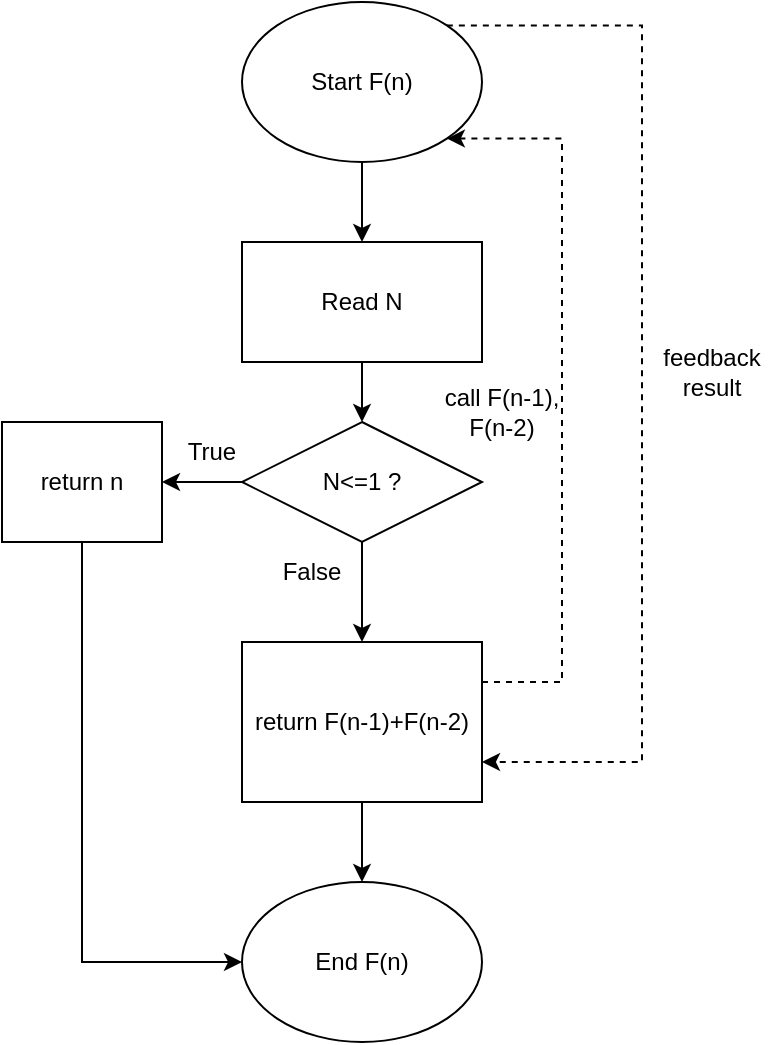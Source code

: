 <mxfile version="28.1.0" pages="2">
  <diagram name="recursion" id="O-sZBEDEmAkVfUN_vd6D">
    <mxGraphModel dx="951" dy="444" grid="1" gridSize="10" guides="1" tooltips="1" connect="1" arrows="1" fold="1" page="1" pageScale="1" pageWidth="850" pageHeight="1100" math="0" shadow="0">
      <root>
        <mxCell id="0" />
        <mxCell id="1" parent="0" />
        <mxCell id="isNekOpWwfA3UuepOM5H-3" style="edgeStyle=orthogonalEdgeStyle;rounded=0;orthogonalLoop=1;jettySize=auto;html=1;entryX=0.5;entryY=0;entryDx=0;entryDy=0;" parent="1" source="isNekOpWwfA3UuepOM5H-1" target="isNekOpWwfA3UuepOM5H-2" edge="1">
          <mxGeometry relative="1" as="geometry" />
        </mxCell>
        <mxCell id="isNekOpWwfA3UuepOM5H-16" style="edgeStyle=orthogonalEdgeStyle;dashed=1;rounded=0;orthogonalLoop=1;jettySize=auto;html=1;exitX=1;exitY=0;exitDx=0;exitDy=0;entryX=1;entryY=0.75;entryDx=0;entryDy=0;" parent="1" source="isNekOpWwfA3UuepOM5H-1" target="isNekOpWwfA3UuepOM5H-9" edge="1">
          <mxGeometry relative="1" as="geometry">
            <Array as="points">
              <mxPoint x="520" y="132" />
              <mxPoint x="520" y="500" />
            </Array>
          </mxGeometry>
        </mxCell>
        <mxCell id="isNekOpWwfA3UuepOM5H-1" value="Start F(n)" style="ellipse;whiteSpace=wrap;html=1;" parent="1" vertex="1">
          <mxGeometry x="320" y="120" width="120" height="80" as="geometry" />
        </mxCell>
        <mxCell id="isNekOpWwfA3UuepOM5H-6" value="" style="edgeStyle=orthogonalEdgeStyle;rounded=0;orthogonalLoop=1;jettySize=auto;html=1;" parent="1" source="isNekOpWwfA3UuepOM5H-2" target="isNekOpWwfA3UuepOM5H-4" edge="1">
          <mxGeometry relative="1" as="geometry" />
        </mxCell>
        <mxCell id="isNekOpWwfA3UuepOM5H-2" value="Read N" style="rounded=0;whiteSpace=wrap;html=1;" parent="1" vertex="1">
          <mxGeometry x="320" y="240" width="120" height="60" as="geometry" />
        </mxCell>
        <mxCell id="isNekOpWwfA3UuepOM5H-10" value="" style="edgeStyle=orthogonalEdgeStyle;rounded=0;orthogonalLoop=1;jettySize=auto;html=1;" parent="1" source="isNekOpWwfA3UuepOM5H-4" target="isNekOpWwfA3UuepOM5H-7" edge="1">
          <mxGeometry relative="1" as="geometry" />
        </mxCell>
        <mxCell id="isNekOpWwfA3UuepOM5H-13" value="" style="edgeStyle=orthogonalEdgeStyle;rounded=0;orthogonalLoop=1;jettySize=auto;html=1;" parent="1" source="isNekOpWwfA3UuepOM5H-4" target="isNekOpWwfA3UuepOM5H-9" edge="1">
          <mxGeometry relative="1" as="geometry" />
        </mxCell>
        <mxCell id="isNekOpWwfA3UuepOM5H-4" value="N&amp;lt;=1 ?" style="rhombus;whiteSpace=wrap;html=1;" parent="1" vertex="1">
          <mxGeometry x="320" y="330" width="120" height="60" as="geometry" />
        </mxCell>
        <mxCell id="isNekOpWwfA3UuepOM5H-21" style="edgeStyle=orthogonalEdgeStyle;rounded=0;orthogonalLoop=1;jettySize=auto;html=1;entryX=0;entryY=0.5;entryDx=0;entryDy=0;" parent="1" source="isNekOpWwfA3UuepOM5H-7" target="isNekOpWwfA3UuepOM5H-19" edge="1">
          <mxGeometry relative="1" as="geometry">
            <Array as="points">
              <mxPoint x="240" y="600" />
            </Array>
          </mxGeometry>
        </mxCell>
        <mxCell id="isNekOpWwfA3UuepOM5H-7" value="return n" style="rounded=0;whiteSpace=wrap;html=1;" parent="1" vertex="1">
          <mxGeometry x="200" y="330" width="80" height="60" as="geometry" />
        </mxCell>
        <mxCell id="isNekOpWwfA3UuepOM5H-14" style="edgeStyle=orthogonalEdgeStyle;dashed=1;rounded=0;orthogonalLoop=1;jettySize=auto;html=1;exitX=1;exitY=0.25;exitDx=0;exitDy=0;entryX=1;entryY=1;entryDx=0;entryDy=0;" parent="1" source="isNekOpWwfA3UuepOM5H-9" target="isNekOpWwfA3UuepOM5H-1" edge="1">
          <mxGeometry relative="1" as="geometry">
            <Array as="points">
              <mxPoint x="480" y="460" />
              <mxPoint x="480" y="188" />
            </Array>
          </mxGeometry>
        </mxCell>
        <mxCell id="isNekOpWwfA3UuepOM5H-20" value="" style="edgeStyle=orthogonalEdgeStyle;rounded=0;orthogonalLoop=1;jettySize=auto;html=1;" parent="1" source="isNekOpWwfA3UuepOM5H-9" target="isNekOpWwfA3UuepOM5H-19" edge="1">
          <mxGeometry relative="1" as="geometry" />
        </mxCell>
        <mxCell id="isNekOpWwfA3UuepOM5H-9" value="return F(n-1)+F(n-2)" style="rounded=0;whiteSpace=wrap;html=1;" parent="1" vertex="1">
          <mxGeometry x="320" y="440" width="120" height="80" as="geometry" />
        </mxCell>
        <mxCell id="isNekOpWwfA3UuepOM5H-17" value="feedback result" style="text;strokeColor=none;align=center;fillColor=none;html=1;verticalAlign=middle;whiteSpace=wrap;rounded=0;" parent="1" vertex="1">
          <mxGeometry x="520" y="290" width="70" height="30" as="geometry" />
        </mxCell>
        <mxCell id="isNekOpWwfA3UuepOM5H-18" value="call F(n-1), F(n-2)" style="text;strokeColor=none;align=center;fillColor=none;html=1;verticalAlign=middle;whiteSpace=wrap;rounded=0;" parent="1" vertex="1">
          <mxGeometry x="420" y="310" width="60" height="30" as="geometry" />
        </mxCell>
        <mxCell id="isNekOpWwfA3UuepOM5H-19" value="End F(n)" style="ellipse;whiteSpace=wrap;html=1;" parent="1" vertex="1">
          <mxGeometry x="320" y="560" width="120" height="80" as="geometry" />
        </mxCell>
        <mxCell id="eq6Xdj7ezKsVoJNhBsKB-1" value="True" style="text;strokeColor=none;align=center;fillColor=none;html=1;verticalAlign=middle;whiteSpace=wrap;rounded=0;" vertex="1" parent="1">
          <mxGeometry x="280" y="330" width="50" height="30" as="geometry" />
        </mxCell>
        <mxCell id="eq6Xdj7ezKsVoJNhBsKB-2" value="False" style="text;strokeColor=none;align=center;fillColor=none;html=1;verticalAlign=middle;whiteSpace=wrap;rounded=0;" vertex="1" parent="1">
          <mxGeometry x="330" y="390" width="50" height="30" as="geometry" />
        </mxCell>
      </root>
    </mxGraphModel>
  </diagram>
  <diagram id="kWqcQiCUHX3t71fTcnpK" name="Page-2">
    <mxGraphModel dx="951" dy="444" grid="1" gridSize="10" guides="1" tooltips="1" connect="1" arrows="1" fold="1" page="1" pageScale="1" pageWidth="850" pageHeight="1100" math="0" shadow="0">
      <root>
        <mxCell id="0" />
        <mxCell id="1" parent="0" />
        <mxCell id="DXiI8KVqhu_7IyItmCT_-6" value="" style="edgeStyle=orthogonalEdgeStyle;rounded=0;orthogonalLoop=1;jettySize=auto;html=1;" parent="1" source="F9ZU4LgaUNKzD_iNcTYk-1" target="DXiI8KVqhu_7IyItmCT_-1" edge="1">
          <mxGeometry relative="1" as="geometry" />
        </mxCell>
        <mxCell id="F9ZU4LgaUNKzD_iNcTYk-1" value="Start F(n)" style="ellipse;whiteSpace=wrap;html=1;" parent="1" vertex="1">
          <mxGeometry x="360" y="80" width="120" height="80" as="geometry" />
        </mxCell>
        <mxCell id="DXiI8KVqhu_7IyItmCT_-7" value="" style="edgeStyle=orthogonalEdgeStyle;rounded=0;orthogonalLoop=1;jettySize=auto;html=1;" parent="1" source="DXiI8KVqhu_7IyItmCT_-1" target="DXiI8KVqhu_7IyItmCT_-3" edge="1">
          <mxGeometry relative="1" as="geometry" />
        </mxCell>
        <mxCell id="DXiI8KVqhu_7IyItmCT_-1" value="Read N" style="rounded=0;whiteSpace=wrap;html=1;" parent="1" vertex="1">
          <mxGeometry x="360" y="200" width="120" height="40" as="geometry" />
        </mxCell>
        <mxCell id="DXiI8KVqhu_7IyItmCT_-9" value="" style="edgeStyle=orthogonalEdgeStyle;rounded=0;orthogonalLoop=1;jettySize=auto;html=1;" parent="1" source="DXiI8KVqhu_7IyItmCT_-3" target="DXiI8KVqhu_7IyItmCT_-8" edge="1">
          <mxGeometry relative="1" as="geometry" />
        </mxCell>
        <mxCell id="DXiI8KVqhu_7IyItmCT_-3" value="F[0]=0&lt;br&gt;F[1]=1&lt;br&gt;i=2" style="rounded=0;whiteSpace=wrap;html=1;" parent="1" vertex="1">
          <mxGeometry x="360" y="280" width="120" height="60" as="geometry" />
        </mxCell>
        <mxCell id="DXiI8KVqhu_7IyItmCT_-11" value="" style="edgeStyle=orthogonalEdgeStyle;rounded=0;orthogonalLoop=1;jettySize=auto;html=1;" parent="1" source="DXiI8KVqhu_7IyItmCT_-8" target="DXiI8KVqhu_7IyItmCT_-10" edge="1">
          <mxGeometry relative="1" as="geometry" />
        </mxCell>
        <mxCell id="DXiI8KVqhu_7IyItmCT_-19" style="edgeStyle=orthogonalEdgeStyle;rounded=0;orthogonalLoop=1;jettySize=auto;html=1;exitX=0;exitY=0.5;exitDx=0;exitDy=0;entryX=0.5;entryY=0;entryDx=0;entryDy=0;" parent="1" source="DXiI8KVqhu_7IyItmCT_-8" target="DXiI8KVqhu_7IyItmCT_-18" edge="1">
          <mxGeometry relative="1" as="geometry" />
        </mxCell>
        <mxCell id="DXiI8KVqhu_7IyItmCT_-8" value="i&amp;lt;=N-1" style="rhombus;whiteSpace=wrap;html=1;" parent="1" vertex="1">
          <mxGeometry x="360" y="380" width="120" height="80" as="geometry" />
        </mxCell>
        <mxCell id="DXiI8KVqhu_7IyItmCT_-13" value="" style="edgeStyle=orthogonalEdgeStyle;rounded=0;orthogonalLoop=1;jettySize=auto;html=1;" parent="1" source="DXiI8KVqhu_7IyItmCT_-10" target="DXiI8KVqhu_7IyItmCT_-12" edge="1">
          <mxGeometry relative="1" as="geometry" />
        </mxCell>
        <mxCell id="DXiI8KVqhu_7IyItmCT_-10" value="A[i]=A[i-1]+A[i-2]" style="rounded=0;whiteSpace=wrap;html=1;" parent="1" vertex="1">
          <mxGeometry x="360" y="480" width="120" height="40" as="geometry" />
        </mxCell>
        <mxCell id="DXiI8KVqhu_7IyItmCT_-12" value="i=i+1" style="rounded=0;whiteSpace=wrap;html=1;" parent="1" vertex="1">
          <mxGeometry x="360" y="540" width="120" height="40" as="geometry" />
        </mxCell>
        <mxCell id="DXiI8KVqhu_7IyItmCT_-15" value="" style="endArrow=none;html=1;rounded=0;" parent="1" edge="1">
          <mxGeometry width="50" height="50" relative="1" as="geometry">
            <mxPoint x="480" y="560" as="sourcePoint" />
            <mxPoint x="560" y="560" as="targetPoint" />
          </mxGeometry>
        </mxCell>
        <mxCell id="DXiI8KVqhu_7IyItmCT_-16" value="" style="endArrow=none;html=1;rounded=0;" parent="1" edge="1">
          <mxGeometry width="50" height="50" relative="1" as="geometry">
            <mxPoint x="560" y="560" as="sourcePoint" />
            <mxPoint x="560" y="360" as="targetPoint" />
          </mxGeometry>
        </mxCell>
        <mxCell id="DXiI8KVqhu_7IyItmCT_-17" value="" style="endArrow=classic;html=1;rounded=0;" parent="1" edge="1">
          <mxGeometry width="50" height="50" relative="1" as="geometry">
            <mxPoint x="560" y="360" as="sourcePoint" />
            <mxPoint x="420" y="360" as="targetPoint" />
          </mxGeometry>
        </mxCell>
        <mxCell id="DXiI8KVqhu_7IyItmCT_-22" style="edgeStyle=orthogonalEdgeStyle;rounded=0;orthogonalLoop=1;jettySize=auto;html=1;entryX=0;entryY=0.5;entryDx=0;entryDy=0;" parent="1" source="DXiI8KVqhu_7IyItmCT_-18" target="DXiI8KVqhu_7IyItmCT_-20" edge="1">
          <mxGeometry relative="1" as="geometry">
            <Array as="points">
              <mxPoint x="260" y="660" />
            </Array>
          </mxGeometry>
        </mxCell>
        <mxCell id="DXiI8KVqhu_7IyItmCT_-18" value="return A[N-1]" style="rounded=0;whiteSpace=wrap;html=1;" parent="1" vertex="1">
          <mxGeometry x="200" y="500" width="120" height="40" as="geometry" />
        </mxCell>
        <mxCell id="DXiI8KVqhu_7IyItmCT_-20" value="End F(n)" style="ellipse;whiteSpace=wrap;html=1;" parent="1" vertex="1">
          <mxGeometry x="360" y="620" width="120" height="80" as="geometry" />
        </mxCell>
        <mxCell id="EglPw-1t5znbMntg2RYT-1" value="True" style="text;strokeColor=none;align=center;fillColor=none;html=1;verticalAlign=middle;whiteSpace=wrap;rounded=0;" vertex="1" parent="1">
          <mxGeometry x="410" y="450" width="60" height="30" as="geometry" />
        </mxCell>
        <mxCell id="EglPw-1t5znbMntg2RYT-2" value="False" style="text;strokeColor=none;align=center;fillColor=none;html=1;verticalAlign=middle;whiteSpace=wrap;rounded=0;" vertex="1" parent="1">
          <mxGeometry x="300" y="400" width="60" height="30" as="geometry" />
        </mxCell>
      </root>
    </mxGraphModel>
  </diagram>
</mxfile>
